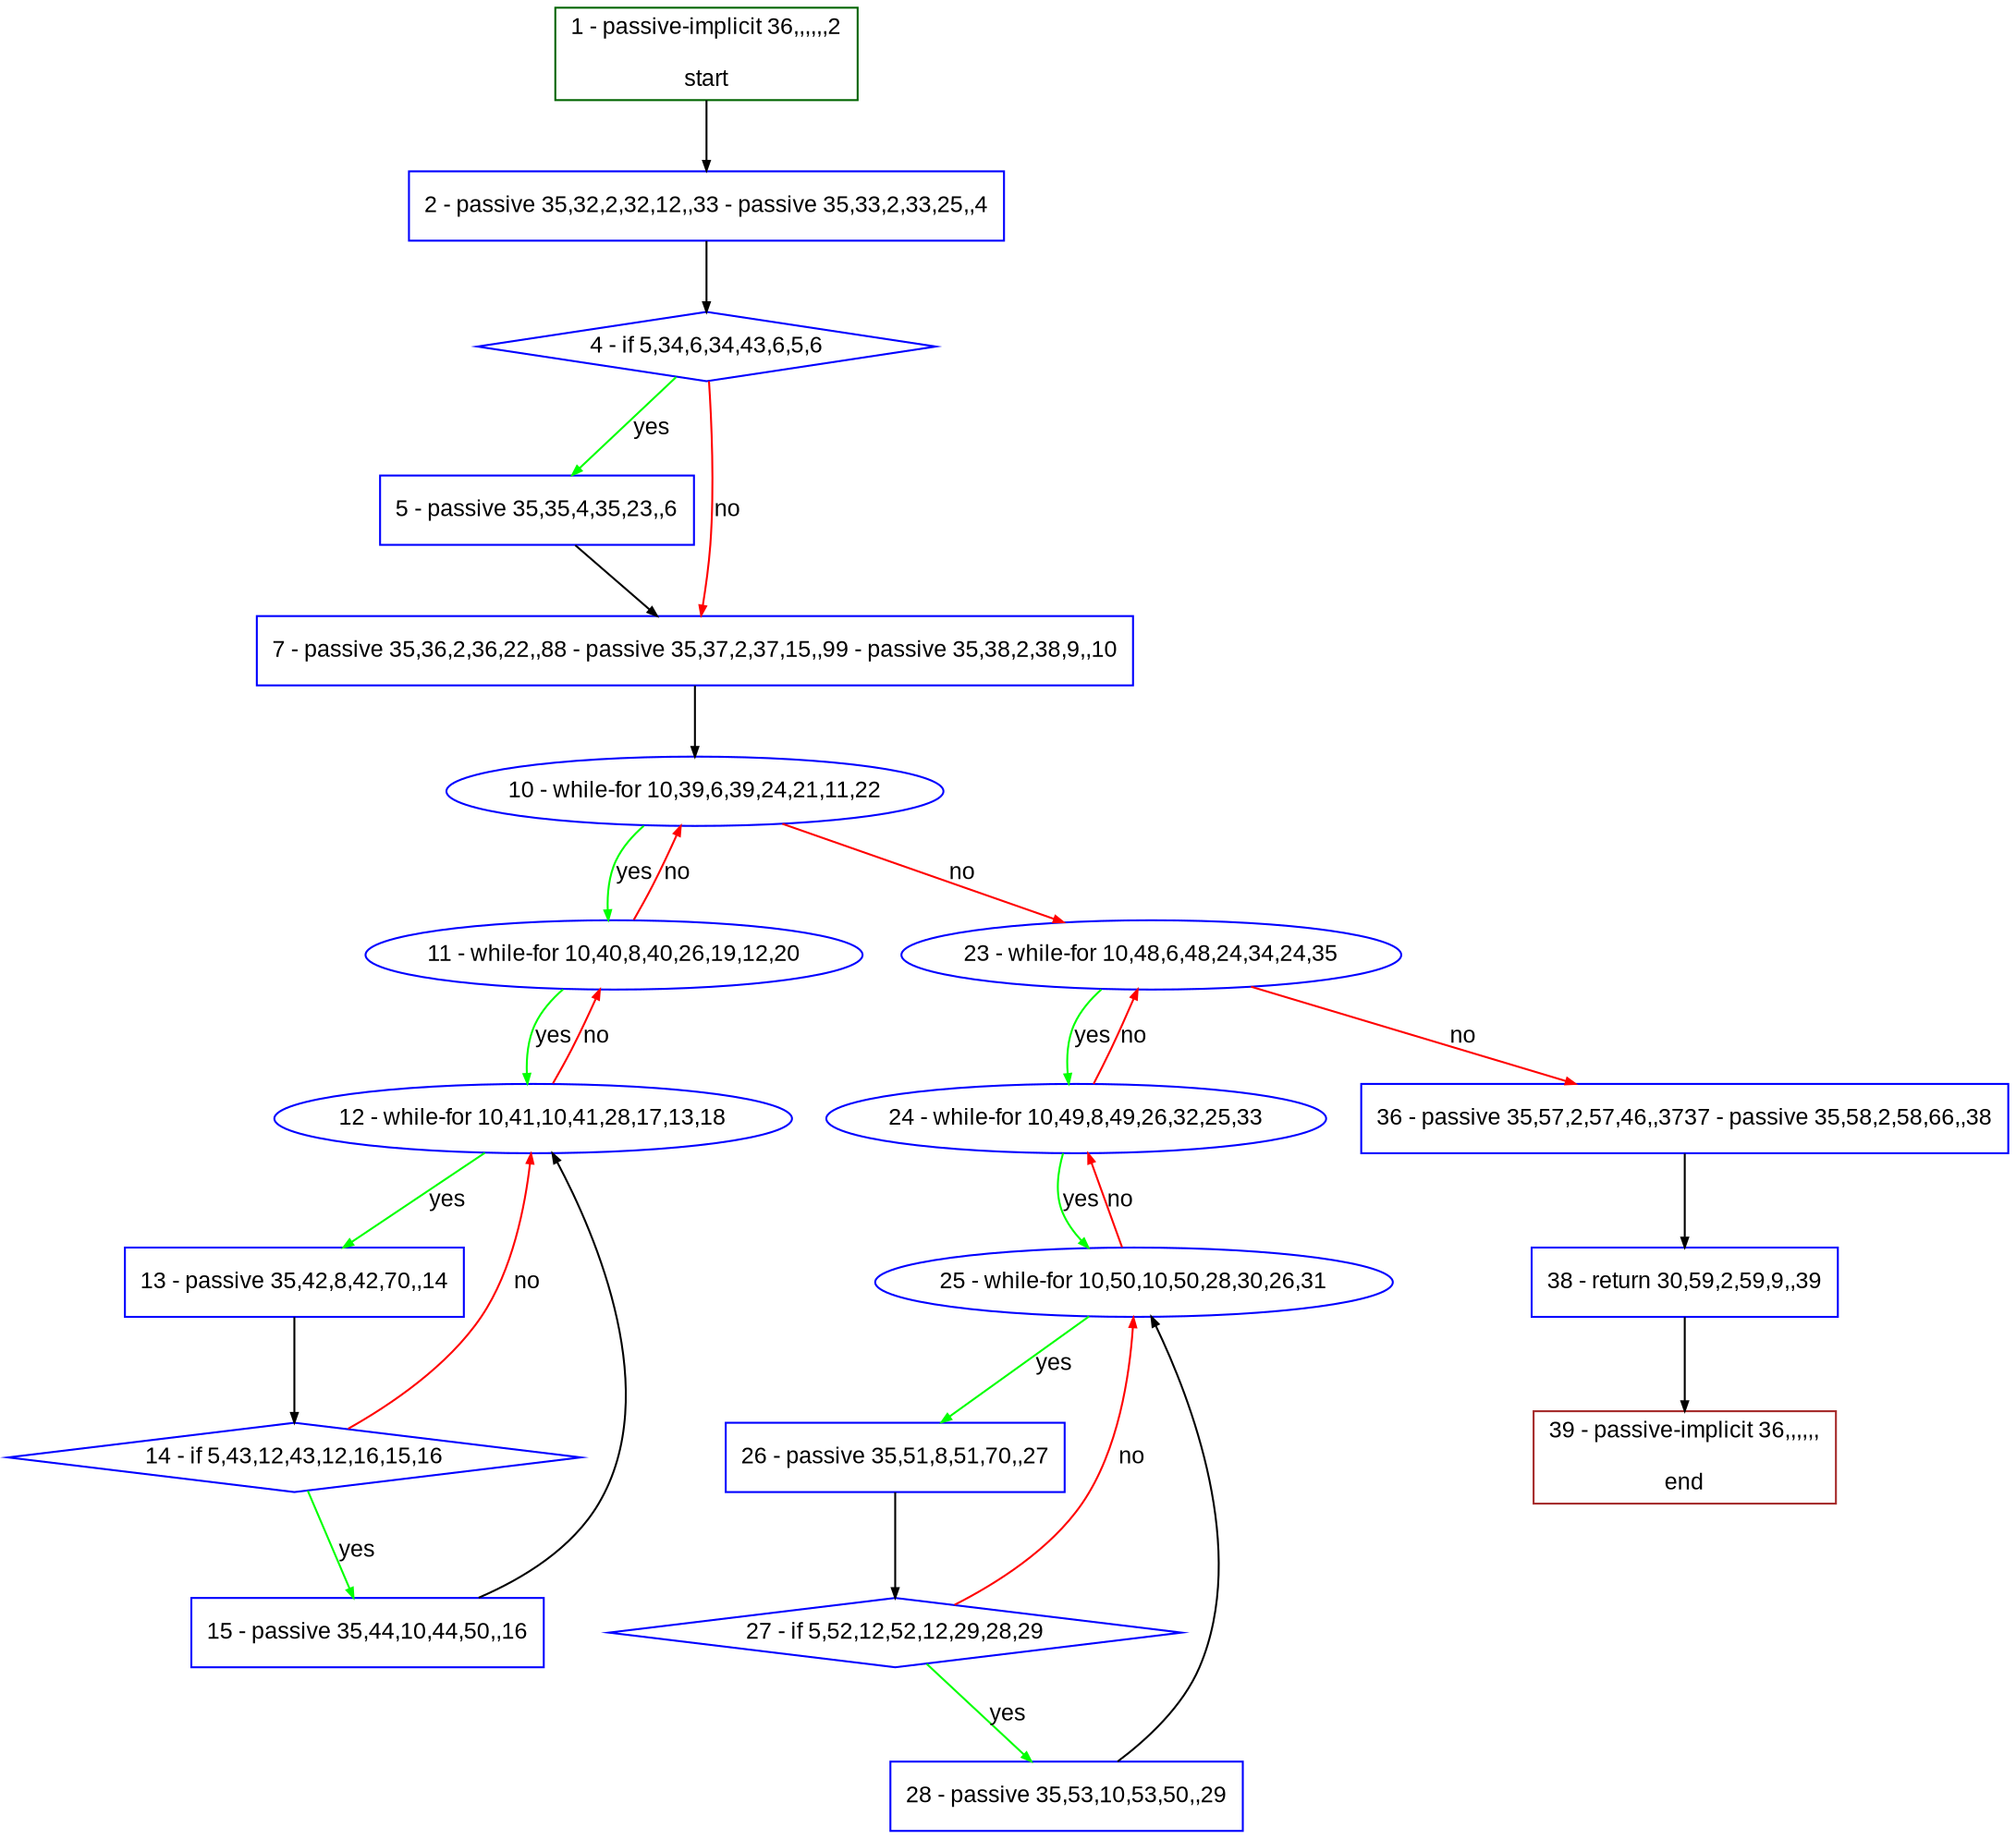 digraph "" {
  graph [pack="true", label="", fontsize="12", packmode="clust", fontname="Arial", fillcolor="#FFFFCC", bgcolor="white", style="rounded,filled", compound="true"];
  node [node_initialized="no", label="", color="grey", fontsize="12", fillcolor="white", fontname="Arial", style="filled", shape="rectangle", compound="true", fixedsize="false"];
  edge [fontcolor="black", arrowhead="normal", arrowtail="none", arrowsize="0.5", ltail="", label="", color="black", fontsize="12", lhead="", fontname="Arial", dir="forward", compound="true"];
  __N1 [label="2 - passive 35,32,2,32,12,,33 - passive 35,33,2,33,25,,4", color="#0000ff", fillcolor="#ffffff", style="filled", shape="box"];
  __N2 [label="1 - passive-implicit 36,,,,,,2\n\nstart", color="#006400", fillcolor="#ffffff", style="filled", shape="box"];
  __N3 [label="4 - if 5,34,6,34,43,6,5,6", color="#0000ff", fillcolor="#ffffff", style="filled", shape="diamond"];
  __N4 [label="5 - passive 35,35,4,35,23,,6", color="#0000ff", fillcolor="#ffffff", style="filled", shape="box"];
  __N5 [label="7 - passive 35,36,2,36,22,,88 - passive 35,37,2,37,15,,99 - passive 35,38,2,38,9,,10", color="#0000ff", fillcolor="#ffffff", style="filled", shape="box"];
  __N6 [label="10 - while-for 10,39,6,39,24,21,11,22", color="#0000ff", fillcolor="#ffffff", style="filled", shape="oval"];
  __N7 [label="11 - while-for 10,40,8,40,26,19,12,20", color="#0000ff", fillcolor="#ffffff", style="filled", shape="oval"];
  __N8 [label="23 - while-for 10,48,6,48,24,34,24,35", color="#0000ff", fillcolor="#ffffff", style="filled", shape="oval"];
  __N9 [label="12 - while-for 10,41,10,41,28,17,13,18", color="#0000ff", fillcolor="#ffffff", style="filled", shape="oval"];
  __N10 [label="13 - passive 35,42,8,42,70,,14", color="#0000ff", fillcolor="#ffffff", style="filled", shape="box"];
  __N11 [label="14 - if 5,43,12,43,12,16,15,16", color="#0000ff", fillcolor="#ffffff", style="filled", shape="diamond"];
  __N12 [label="15 - passive 35,44,10,44,50,,16", color="#0000ff", fillcolor="#ffffff", style="filled", shape="box"];
  __N13 [label="24 - while-for 10,49,8,49,26,32,25,33", color="#0000ff", fillcolor="#ffffff", style="filled", shape="oval"];
  __N14 [label="36 - passive 35,57,2,57,46,,3737 - passive 35,58,2,58,66,,38", color="#0000ff", fillcolor="#ffffff", style="filled", shape="box"];
  __N15 [label="25 - while-for 10,50,10,50,28,30,26,31", color="#0000ff", fillcolor="#ffffff", style="filled", shape="oval"];
  __N16 [label="26 - passive 35,51,8,51,70,,27", color="#0000ff", fillcolor="#ffffff", style="filled", shape="box"];
  __N17 [label="27 - if 5,52,12,52,12,29,28,29", color="#0000ff", fillcolor="#ffffff", style="filled", shape="diamond"];
  __N18 [label="28 - passive 35,53,10,53,50,,29", color="#0000ff", fillcolor="#ffffff", style="filled", shape="box"];
  __N19 [label="38 - return 30,59,2,59,9,,39", color="#0000ff", fillcolor="#ffffff", style="filled", shape="box"];
  __N20 [label="39 - passive-implicit 36,,,,,,\n\nend", color="#a52a2a", fillcolor="#ffffff", style="filled", shape="box"];
  __N2 -> __N1 [arrowhead="normal", arrowtail="none", color="#000000", label="", dir="forward"];
  __N1 -> __N3 [arrowhead="normal", arrowtail="none", color="#000000", label="", dir="forward"];
  __N3 -> __N4 [arrowhead="normal", arrowtail="none", color="#00ff00", label="yes", dir="forward"];
  __N3 -> __N5 [arrowhead="normal", arrowtail="none", color="#ff0000", label="no", dir="forward"];
  __N4 -> __N5 [arrowhead="normal", arrowtail="none", color="#000000", label="", dir="forward"];
  __N5 -> __N6 [arrowhead="normal", arrowtail="none", color="#000000", label="", dir="forward"];
  __N6 -> __N7 [arrowhead="normal", arrowtail="none", color="#00ff00", label="yes", dir="forward"];
  __N7 -> __N6 [arrowhead="normal", arrowtail="none", color="#ff0000", label="no", dir="forward"];
  __N6 -> __N8 [arrowhead="normal", arrowtail="none", color="#ff0000", label="no", dir="forward"];
  __N7 -> __N9 [arrowhead="normal", arrowtail="none", color="#00ff00", label="yes", dir="forward"];
  __N9 -> __N7 [arrowhead="normal", arrowtail="none", color="#ff0000", label="no", dir="forward"];
  __N9 -> __N10 [arrowhead="normal", arrowtail="none", color="#00ff00", label="yes", dir="forward"];
  __N10 -> __N11 [arrowhead="normal", arrowtail="none", color="#000000", label="", dir="forward"];
  __N11 -> __N9 [arrowhead="normal", arrowtail="none", color="#ff0000", label="no", dir="forward"];
  __N11 -> __N12 [arrowhead="normal", arrowtail="none", color="#00ff00", label="yes", dir="forward"];
  __N12 -> __N9 [arrowhead="normal", arrowtail="none", color="#000000", label="", dir="forward"];
  __N8 -> __N13 [arrowhead="normal", arrowtail="none", color="#00ff00", label="yes", dir="forward"];
  __N13 -> __N8 [arrowhead="normal", arrowtail="none", color="#ff0000", label="no", dir="forward"];
  __N8 -> __N14 [arrowhead="normal", arrowtail="none", color="#ff0000", label="no", dir="forward"];
  __N13 -> __N15 [arrowhead="normal", arrowtail="none", color="#00ff00", label="yes", dir="forward"];
  __N15 -> __N13 [arrowhead="normal", arrowtail="none", color="#ff0000", label="no", dir="forward"];
  __N15 -> __N16 [arrowhead="normal", arrowtail="none", color="#00ff00", label="yes", dir="forward"];
  __N16 -> __N17 [arrowhead="normal", arrowtail="none", color="#000000", label="", dir="forward"];
  __N17 -> __N15 [arrowhead="normal", arrowtail="none", color="#ff0000", label="no", dir="forward"];
  __N17 -> __N18 [arrowhead="normal", arrowtail="none", color="#00ff00", label="yes", dir="forward"];
  __N18 -> __N15 [arrowhead="normal", arrowtail="none", color="#000000", label="", dir="forward"];
  __N14 -> __N19 [arrowhead="normal", arrowtail="none", color="#000000", label="", dir="forward"];
  __N19 -> __N20 [arrowhead="normal", arrowtail="none", color="#000000", label="", dir="forward"];
}
